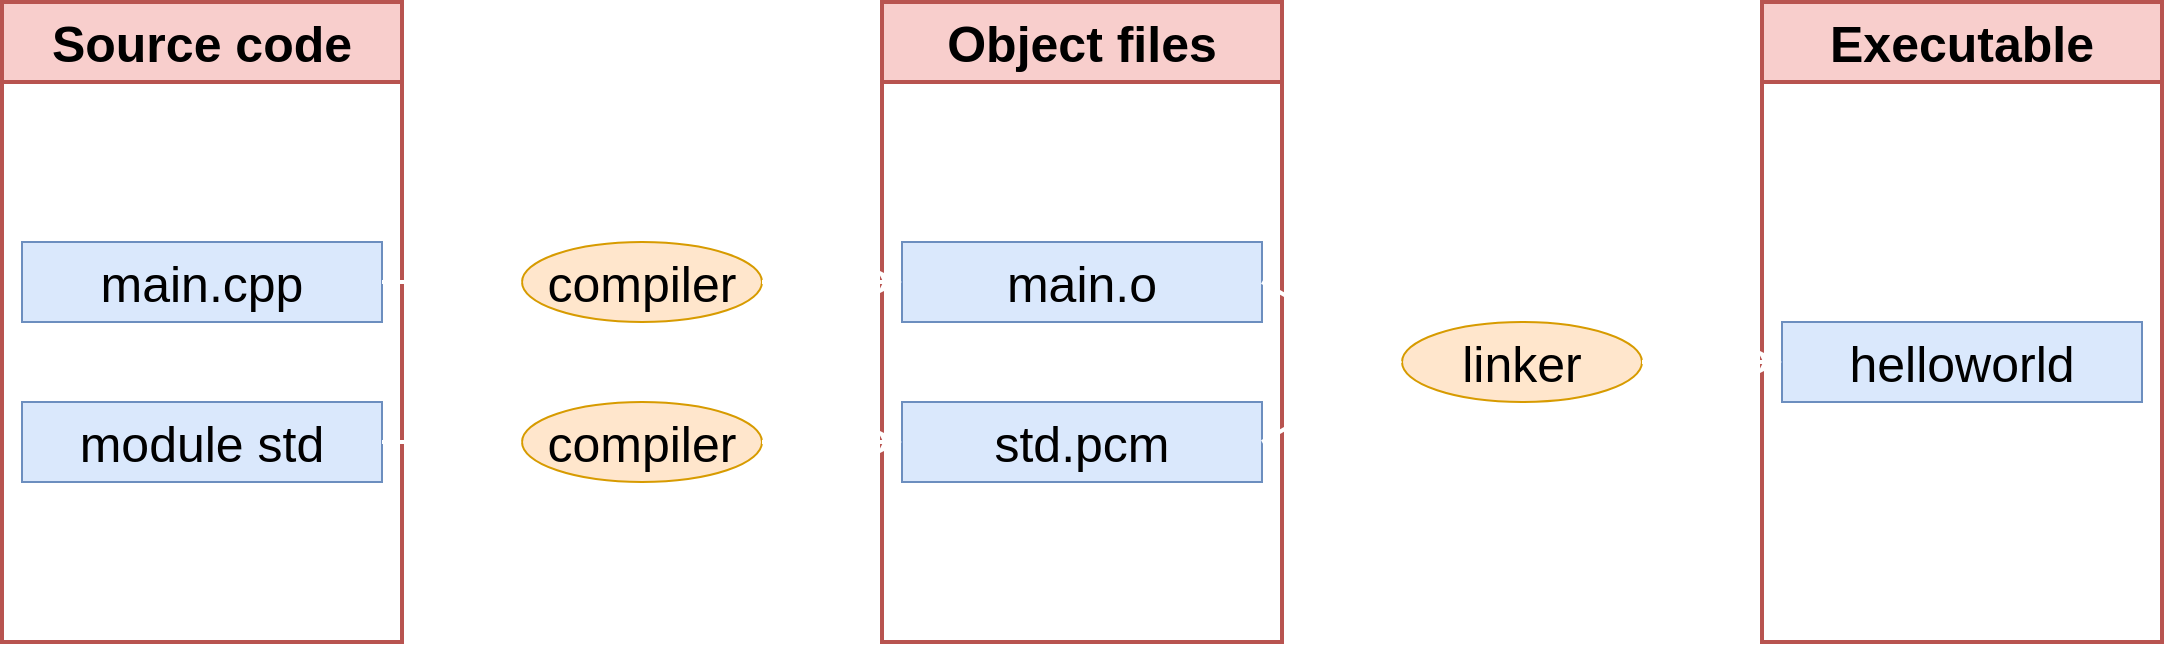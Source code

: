 <mxfile version="26.0.4">
  <diagram name="Page-1" id="fNgGqOuz8FhfoeSBeIUP">
    <mxGraphModel dx="2074" dy="1199" grid="1" gridSize="10" guides="1" tooltips="1" connect="1" arrows="1" fold="1" page="1" pageScale="1" pageWidth="1200" pageHeight="900" math="0" shadow="0">
      <root>
        <mxCell id="0" />
        <mxCell id="1" parent="0" />
        <mxCell id="Bql7_NC1n_iXx1I4UjfZ-20" value="&lt;font style=&quot;font-size: 25px;&quot;&gt;Executable&lt;/font&gt;" style="swimlane;whiteSpace=wrap;html=1;startSize=40;fillColor=#f8cecc;strokeColor=#b85450;strokeWidth=2;" parent="1" vertex="1">
          <mxGeometry x="940" y="240" width="200" height="320" as="geometry">
            <mxRectangle x="50" y="150" width="140" height="30" as="alternateBounds" />
          </mxGeometry>
        </mxCell>
        <mxCell id="Bql7_NC1n_iXx1I4UjfZ-19" value="&lt;font style=&quot;font-size: 25px;&quot;&gt;Object files&lt;/font&gt;" style="swimlane;whiteSpace=wrap;html=1;startSize=40;fillColor=#f8cecc;strokeColor=#b85450;strokeWidth=2;" parent="1" vertex="1">
          <mxGeometry x="500" y="240" width="200" height="320" as="geometry">
            <mxRectangle x="50" y="150" width="140" height="30" as="alternateBounds" />
          </mxGeometry>
        </mxCell>
        <mxCell id="Bql7_NC1n_iXx1I4UjfZ-17" value="&lt;font style=&quot;font-size: 25px;&quot;&gt;Source code&lt;/font&gt;" style="swimlane;whiteSpace=wrap;html=1;startSize=40;fillColor=#f8cecc;strokeColor=#b85450;strokeWidth=2;" parent="1" vertex="1">
          <mxGeometry x="60" y="240" width="200" height="320" as="geometry">
            <mxRectangle x="50" y="150" width="140" height="30" as="alternateBounds" />
          </mxGeometry>
        </mxCell>
        <mxCell id="Bql7_NC1n_iXx1I4UjfZ-1" value="&lt;font style=&quot;font-size: 25px;&quot;&gt;compiler&lt;/font&gt;" style="ellipse;whiteSpace=wrap;html=1;fillColor=#ffe6cc;strokeColor=#d79b00;" parent="1" vertex="1">
          <mxGeometry x="320" y="440" width="120" height="40" as="geometry" />
        </mxCell>
        <mxCell id="Bql7_NC1n_iXx1I4UjfZ-2" value="&lt;font style=&quot;font-size: 25px;&quot;&gt;compiler&lt;/font&gt;" style="ellipse;whiteSpace=wrap;html=1;fillColor=#ffe6cc;strokeColor=#d79b00;" parent="1" vertex="1">
          <mxGeometry x="320" y="360" width="120" height="40" as="geometry" />
        </mxCell>
        <mxCell id="Bql7_NC1n_iXx1I4UjfZ-3" value="&lt;font style=&quot;font-size: 25px;&quot;&gt;linker&lt;/font&gt;" style="ellipse;whiteSpace=wrap;html=1;fillColor=#ffe6cc;strokeColor=#d79b00;" parent="1" vertex="1">
          <mxGeometry x="760" y="400" width="120" height="40" as="geometry" />
        </mxCell>
        <mxCell id="Bql7_NC1n_iXx1I4UjfZ-4" value="&lt;font style=&quot;font-size: 25px;&quot;&gt;main.o&lt;/font&gt;" style="rounded=0;whiteSpace=wrap;html=1;fillColor=#dae8fc;strokeColor=#6c8ebf;" parent="1" vertex="1">
          <mxGeometry x="510" y="360" width="180" height="40" as="geometry" />
        </mxCell>
        <mxCell id="Bql7_NC1n_iXx1I4UjfZ-5" value="&lt;font style=&quot;font-size: 25px;&quot;&gt;std.pcm&lt;/font&gt;" style="rounded=0;whiteSpace=wrap;html=1;fillColor=#dae8fc;strokeColor=#6c8ebf;" parent="1" vertex="1">
          <mxGeometry x="510" y="440" width="180" height="40" as="geometry" />
        </mxCell>
        <mxCell id="Bql7_NC1n_iXx1I4UjfZ-6" value="&lt;font style=&quot;font-size: 25px;&quot;&gt;main.cpp&lt;/font&gt;" style="rounded=0;whiteSpace=wrap;html=1;fillColor=#dae8fc;strokeColor=#6c8ebf;" parent="1" vertex="1">
          <mxGeometry x="70" y="360" width="180" height="40" as="geometry" />
        </mxCell>
        <mxCell id="Bql7_NC1n_iXx1I4UjfZ-7" value="&lt;font style=&quot;font-size: 25px;&quot;&gt;module std&lt;/font&gt;" style="rounded=0;whiteSpace=wrap;html=1;fillColor=#dae8fc;strokeColor=#6c8ebf;" parent="1" vertex="1">
          <mxGeometry x="70" y="440" width="180" height="40" as="geometry" />
        </mxCell>
        <mxCell id="Bql7_NC1n_iXx1I4UjfZ-8" value="&lt;font style=&quot;font-size: 25px;&quot;&gt;helloworld&lt;/font&gt;" style="rounded=0;whiteSpace=wrap;html=1;fillColor=#dae8fc;strokeColor=#6c8ebf;" parent="1" vertex="1">
          <mxGeometry x="950" y="400" width="180" height="40" as="geometry" />
        </mxCell>
        <mxCell id="Bql7_NC1n_iXx1I4UjfZ-9" value="" style="endArrow=classic;html=1;rounded=0;exitX=1;exitY=0.5;exitDx=0;exitDy=0;entryX=0;entryY=0.5;entryDx=0;entryDy=0;strokeWidth=2;strokeColor=#FFFFFF;" parent="1" source="Bql7_NC1n_iXx1I4UjfZ-6" target="Bql7_NC1n_iXx1I4UjfZ-2" edge="1">
          <mxGeometry width="50" height="50" relative="1" as="geometry">
            <mxPoint x="400" y="500" as="sourcePoint" />
            <mxPoint x="450" y="450" as="targetPoint" />
          </mxGeometry>
        </mxCell>
        <mxCell id="Bql7_NC1n_iXx1I4UjfZ-10" value="" style="endArrow=classic;html=1;rounded=0;exitX=1;exitY=0.5;exitDx=0;exitDy=0;entryX=0;entryY=0.5;entryDx=0;entryDy=0;strokeWidth=2;strokeColor=#FFFFFF;" parent="1" source="Bql7_NC1n_iXx1I4UjfZ-7" target="Bql7_NC1n_iXx1I4UjfZ-1" edge="1">
          <mxGeometry width="50" height="50" relative="1" as="geometry">
            <mxPoint x="400" y="500" as="sourcePoint" />
            <mxPoint x="450" y="450" as="targetPoint" />
          </mxGeometry>
        </mxCell>
        <mxCell id="Bql7_NC1n_iXx1I4UjfZ-11" value="" style="endArrow=classic;html=1;rounded=0;exitX=1;exitY=0.5;exitDx=0;exitDy=0;entryX=0;entryY=0.5;entryDx=0;entryDy=0;strokeWidth=2;strokeColor=#FFFFFF;" parent="1" source="Bql7_NC1n_iXx1I4UjfZ-2" target="Bql7_NC1n_iXx1I4UjfZ-4" edge="1">
          <mxGeometry width="50" height="50" relative="1" as="geometry">
            <mxPoint x="400" y="500" as="sourcePoint" />
            <mxPoint x="450" y="450" as="targetPoint" />
          </mxGeometry>
        </mxCell>
        <mxCell id="Bql7_NC1n_iXx1I4UjfZ-12" value="" style="endArrow=classic;html=1;rounded=0;entryX=0;entryY=0.5;entryDx=0;entryDy=0;exitX=1;exitY=0.5;exitDx=0;exitDy=0;strokeWidth=2;strokeColor=#FFFFFF;" parent="1" source="Bql7_NC1n_iXx1I4UjfZ-1" target="Bql7_NC1n_iXx1I4UjfZ-5" edge="1">
          <mxGeometry width="50" height="50" relative="1" as="geometry">
            <mxPoint x="400" y="500" as="sourcePoint" />
            <mxPoint x="450" y="450" as="targetPoint" />
          </mxGeometry>
        </mxCell>
        <mxCell id="Bql7_NC1n_iXx1I4UjfZ-13" value="" style="endArrow=classic;html=1;rounded=0;entryX=0;entryY=0.5;entryDx=0;entryDy=0;exitX=1;exitY=0.5;exitDx=0;exitDy=0;strokeWidth=2;strokeColor=#FFFFFF;" parent="1" source="Bql7_NC1n_iXx1I4UjfZ-4" target="Bql7_NC1n_iXx1I4UjfZ-3" edge="1">
          <mxGeometry width="50" height="50" relative="1" as="geometry">
            <mxPoint x="400" y="500" as="sourcePoint" />
            <mxPoint x="450" y="450" as="targetPoint" />
          </mxGeometry>
        </mxCell>
        <mxCell id="Bql7_NC1n_iXx1I4UjfZ-14" value="" style="endArrow=classic;html=1;rounded=0;entryX=0;entryY=0.5;entryDx=0;entryDy=0;exitX=1;exitY=0.5;exitDx=0;exitDy=0;strokeWidth=2;strokeColor=#FFFFFF;" parent="1" source="Bql7_NC1n_iXx1I4UjfZ-5" target="Bql7_NC1n_iXx1I4UjfZ-3" edge="1">
          <mxGeometry width="50" height="50" relative="1" as="geometry">
            <mxPoint x="400" y="500" as="sourcePoint" />
            <mxPoint x="450" y="450" as="targetPoint" />
          </mxGeometry>
        </mxCell>
        <mxCell id="Bql7_NC1n_iXx1I4UjfZ-15" value="" style="endArrow=classic;html=1;rounded=0;entryX=0;entryY=0.5;entryDx=0;entryDy=0;strokeWidth=2;strokeColor=#FFFFFF;" parent="1" target="Bql7_NC1n_iXx1I4UjfZ-8" edge="1">
          <mxGeometry width="50" height="50" relative="1" as="geometry">
            <mxPoint x="880" y="420" as="sourcePoint" />
            <mxPoint x="450" y="450" as="targetPoint" />
          </mxGeometry>
        </mxCell>
      </root>
    </mxGraphModel>
  </diagram>
</mxfile>
